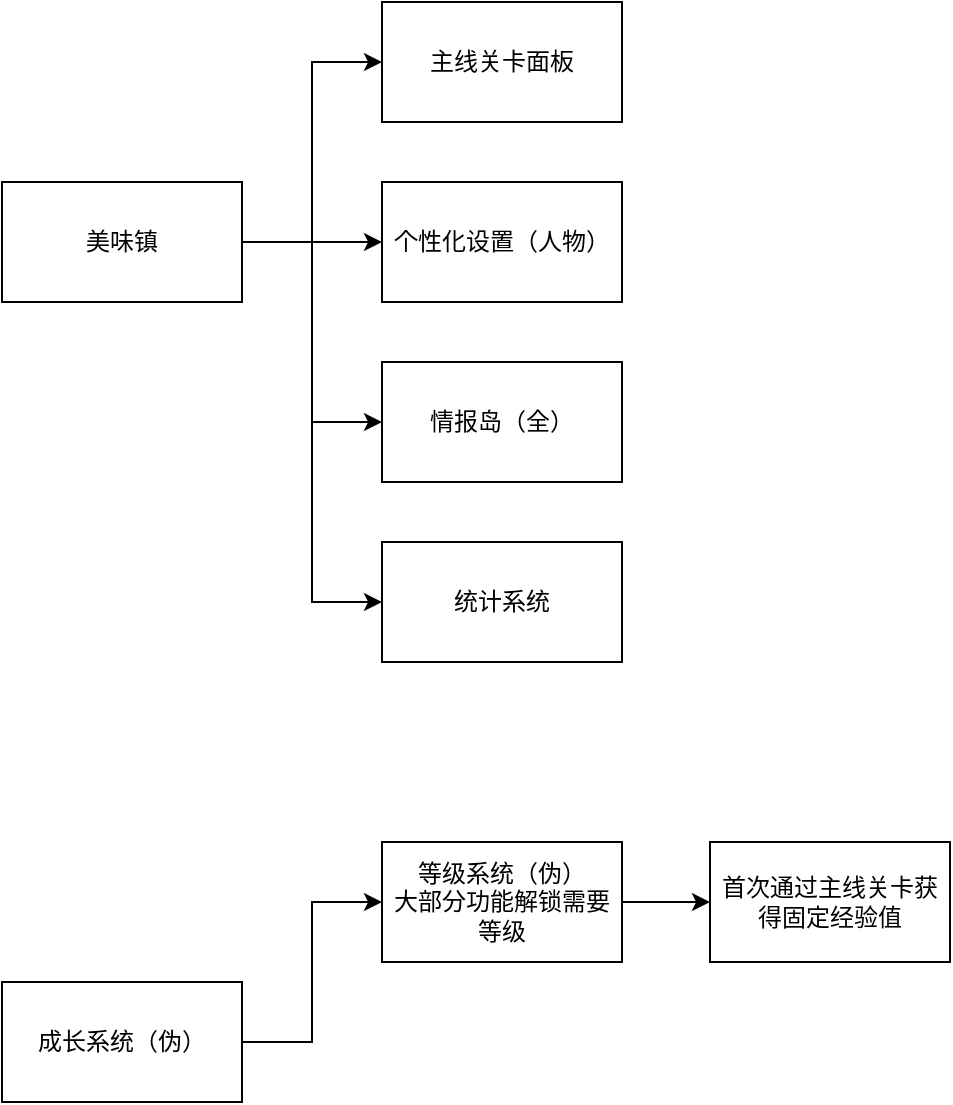 <mxfile version="16.5.1" type="device"><diagram id="HDxAoAPgF34HFrruvDAr" name="第 1 页"><mxGraphModel dx="1278" dy="649" grid="1" gridSize="10" guides="1" tooltips="1" connect="1" arrows="1" fold="1" page="1" pageScale="1" pageWidth="827" pageHeight="1169" math="0" shadow="0"><root><mxCell id="0"/><mxCell id="1" parent="0"/><mxCell id="oWhRSZXh-f1yrZrqZgqx-5" style="edgeStyle=orthogonalEdgeStyle;rounded=0;orthogonalLoop=1;jettySize=auto;html=1;entryX=0;entryY=0.5;entryDx=0;entryDy=0;" edge="1" parent="1" source="oWhRSZXh-f1yrZrqZgqx-1" target="oWhRSZXh-f1yrZrqZgqx-2"><mxGeometry relative="1" as="geometry"/></mxCell><mxCell id="oWhRSZXh-f1yrZrqZgqx-6" style="edgeStyle=orthogonalEdgeStyle;rounded=0;orthogonalLoop=1;jettySize=auto;html=1;" edge="1" parent="1" source="oWhRSZXh-f1yrZrqZgqx-1" target="oWhRSZXh-f1yrZrqZgqx-3"><mxGeometry relative="1" as="geometry"/></mxCell><mxCell id="oWhRSZXh-f1yrZrqZgqx-7" style="edgeStyle=orthogonalEdgeStyle;rounded=0;orthogonalLoop=1;jettySize=auto;html=1;entryX=0;entryY=0.5;entryDx=0;entryDy=0;" edge="1" parent="1" source="oWhRSZXh-f1yrZrqZgqx-1" target="oWhRSZXh-f1yrZrqZgqx-4"><mxGeometry relative="1" as="geometry"/></mxCell><mxCell id="oWhRSZXh-f1yrZrqZgqx-9" style="edgeStyle=orthogonalEdgeStyle;rounded=0;orthogonalLoop=1;jettySize=auto;html=1;entryX=0;entryY=0.5;entryDx=0;entryDy=0;" edge="1" parent="1" source="oWhRSZXh-f1yrZrqZgqx-1" target="oWhRSZXh-f1yrZrqZgqx-8"><mxGeometry relative="1" as="geometry"/></mxCell><mxCell id="oWhRSZXh-f1yrZrqZgqx-1" value="美味镇" style="rounded=0;whiteSpace=wrap;html=1;" vertex="1" parent="1"><mxGeometry x="60" y="170" width="120" height="60" as="geometry"/></mxCell><mxCell id="oWhRSZXh-f1yrZrqZgqx-2" value="主线关卡面板" style="rounded=0;whiteSpace=wrap;html=1;" vertex="1" parent="1"><mxGeometry x="250" y="80" width="120" height="60" as="geometry"/></mxCell><mxCell id="oWhRSZXh-f1yrZrqZgqx-3" value="个性化设置（人物）" style="rounded=0;whiteSpace=wrap;html=1;" vertex="1" parent="1"><mxGeometry x="250" y="170" width="120" height="60" as="geometry"/></mxCell><mxCell id="oWhRSZXh-f1yrZrqZgqx-4" value="情报岛（全）" style="rounded=0;whiteSpace=wrap;html=1;" vertex="1" parent="1"><mxGeometry x="250" y="260" width="120" height="60" as="geometry"/></mxCell><mxCell id="oWhRSZXh-f1yrZrqZgqx-8" value="统计系统" style="rounded=0;whiteSpace=wrap;html=1;" vertex="1" parent="1"><mxGeometry x="250" y="350" width="120" height="60" as="geometry"/></mxCell><mxCell id="oWhRSZXh-f1yrZrqZgqx-12" style="edgeStyle=orthogonalEdgeStyle;rounded=0;orthogonalLoop=1;jettySize=auto;html=1;entryX=0;entryY=0.5;entryDx=0;entryDy=0;" edge="1" parent="1" source="oWhRSZXh-f1yrZrqZgqx-10" target="oWhRSZXh-f1yrZrqZgqx-11"><mxGeometry relative="1" as="geometry"/></mxCell><mxCell id="oWhRSZXh-f1yrZrqZgqx-10" value="成长系统（伪）" style="rounded=0;whiteSpace=wrap;html=1;" vertex="1" parent="1"><mxGeometry x="60" y="570" width="120" height="60" as="geometry"/></mxCell><mxCell id="oWhRSZXh-f1yrZrqZgqx-14" style="edgeStyle=orthogonalEdgeStyle;rounded=0;orthogonalLoop=1;jettySize=auto;html=1;" edge="1" parent="1" source="oWhRSZXh-f1yrZrqZgqx-11" target="oWhRSZXh-f1yrZrqZgqx-13"><mxGeometry relative="1" as="geometry"/></mxCell><mxCell id="oWhRSZXh-f1yrZrqZgqx-11" value="等级系统（伪）&lt;br&gt;大部分功能解锁需要等级" style="rounded=0;whiteSpace=wrap;html=1;" vertex="1" parent="1"><mxGeometry x="250" y="500" width="120" height="60" as="geometry"/></mxCell><mxCell id="oWhRSZXh-f1yrZrqZgqx-13" value="首次通过主线关卡获得固定经验值" style="rounded=0;whiteSpace=wrap;html=1;" vertex="1" parent="1"><mxGeometry x="414" y="500" width="120" height="60" as="geometry"/></mxCell></root></mxGraphModel></diagram></mxfile>